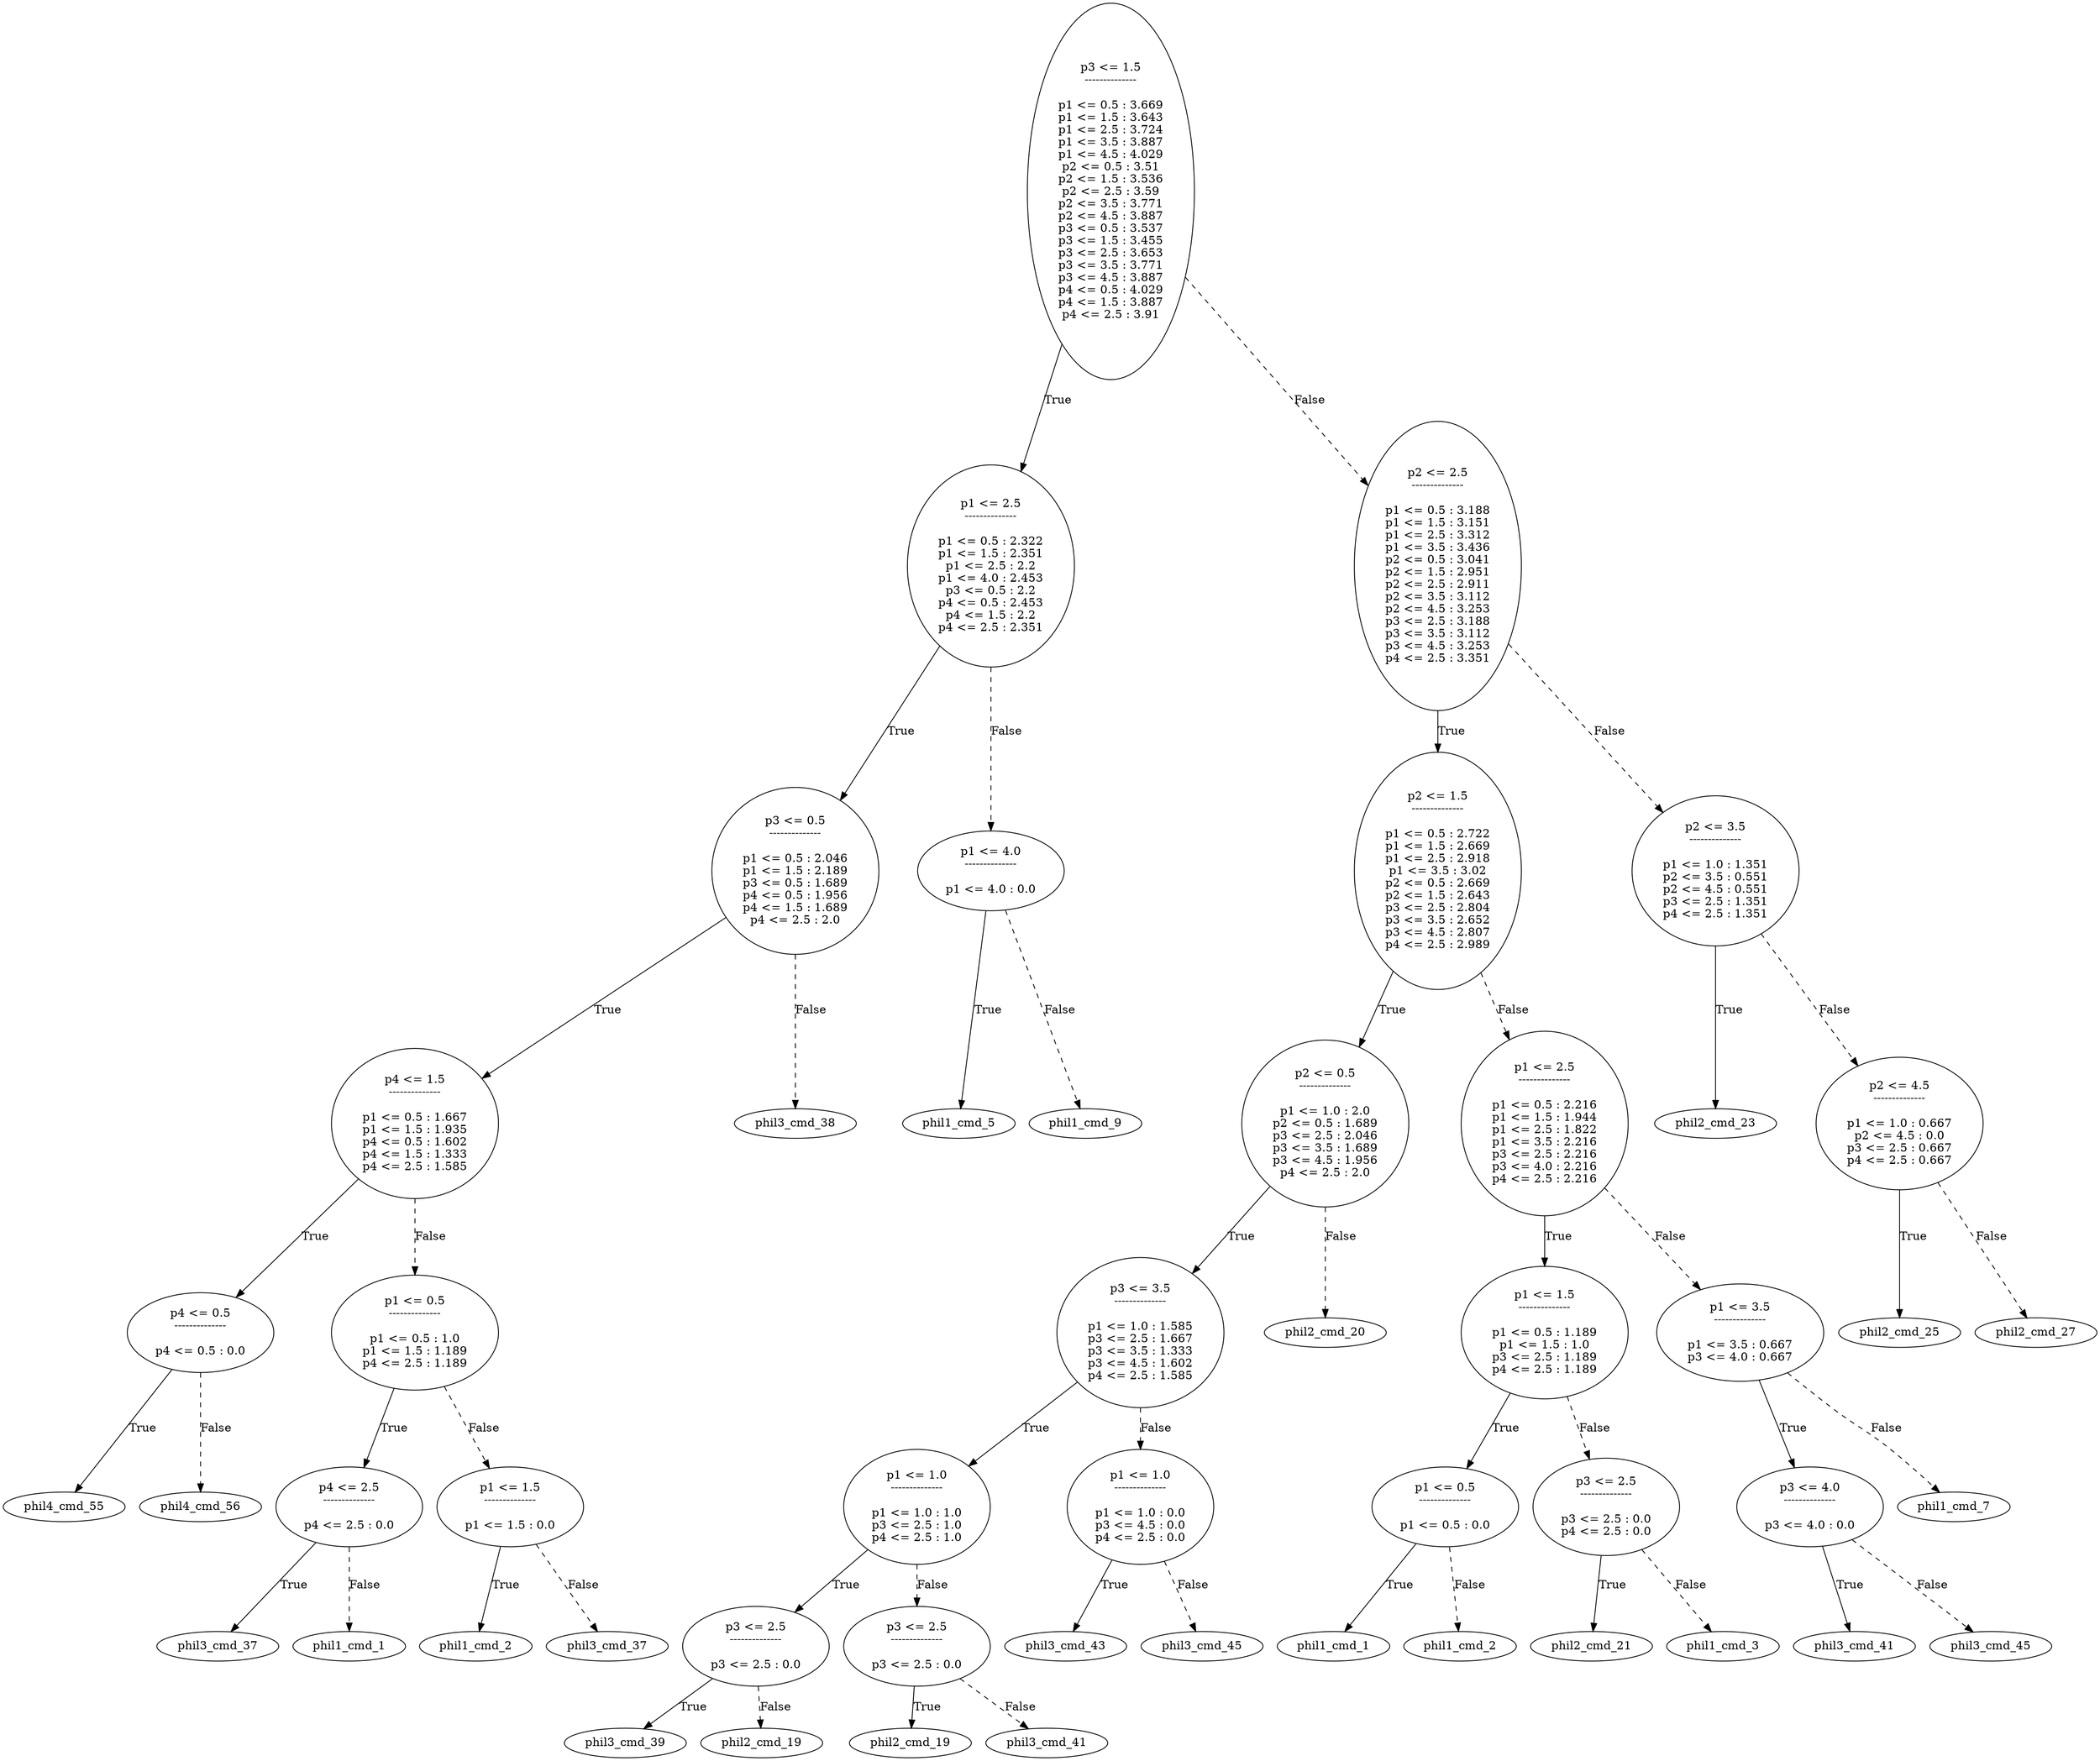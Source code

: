 digraph {
0 [label="p3 <= 1.5
--------------

p1 <= 0.5 : 3.669
p1 <= 1.5 : 3.643
p1 <= 2.5 : 3.724
p1 <= 3.5 : 3.887
p1 <= 4.5 : 4.029
p2 <= 0.5 : 3.51
p2 <= 1.5 : 3.536
p2 <= 2.5 : 3.59
p2 <= 3.5 : 3.771
p2 <= 4.5 : 3.887
p3 <= 0.5 : 3.537
p3 <= 1.5 : 3.455
p3 <= 2.5 : 3.653
p3 <= 3.5 : 3.771
p3 <= 4.5 : 3.887
p4 <= 0.5 : 4.029
p4 <= 1.5 : 3.887
p4 <= 2.5 : 3.91"];
1 [label="p1 <= 2.5
--------------

p1 <= 0.5 : 2.322
p1 <= 1.5 : 2.351
p1 <= 2.5 : 2.2
p1 <= 4.0 : 2.453
p3 <= 0.5 : 2.2
p4 <= 0.5 : 2.453
p4 <= 1.5 : 2.2
p4 <= 2.5 : 2.351"];
2 [label="p3 <= 0.5
--------------

p1 <= 0.5 : 2.046
p1 <= 1.5 : 2.189
p3 <= 0.5 : 1.689
p4 <= 0.5 : 1.956
p4 <= 1.5 : 1.689
p4 <= 2.5 : 2.0"];
3 [label="p4 <= 1.5
--------------

p1 <= 0.5 : 1.667
p1 <= 1.5 : 1.935
p4 <= 0.5 : 1.602
p4 <= 1.5 : 1.333
p4 <= 2.5 : 1.585"];
4 [label="p4 <= 0.5
--------------

p4 <= 0.5 : 0.0"];
5 [label="phil4_cmd_55"];
4 -> 5 [label="True"];
6 [label="phil4_cmd_56"];
4 -> 6 [style="dashed", label="False"];
3 -> 4 [label="True"];
7 [label="p1 <= 0.5
--------------

p1 <= 0.5 : 1.0
p1 <= 1.5 : 1.189
p4 <= 2.5 : 1.189"];
8 [label="p4 <= 2.5
--------------

p4 <= 2.5 : 0.0"];
9 [label="phil3_cmd_37"];
8 -> 9 [label="True"];
10 [label="phil1_cmd_1"];
8 -> 10 [style="dashed", label="False"];
7 -> 8 [label="True"];
11 [label="p1 <= 1.5
--------------

p1 <= 1.5 : 0.0"];
12 [label="phil1_cmd_2"];
11 -> 12 [label="True"];
13 [label="phil3_cmd_37"];
11 -> 13 [style="dashed", label="False"];
7 -> 11 [style="dashed", label="False"];
3 -> 7 [style="dashed", label="False"];
2 -> 3 [label="True"];
14 [label="phil3_cmd_38"];
2 -> 14 [style="dashed", label="False"];
1 -> 2 [label="True"];
15 [label="p1 <= 4.0
--------------

p1 <= 4.0 : 0.0"];
16 [label="phil1_cmd_5"];
15 -> 16 [label="True"];
17 [label="phil1_cmd_9"];
15 -> 17 [style="dashed", label="False"];
1 -> 15 [style="dashed", label="False"];
0 -> 1 [label="True"];
18 [label="p2 <= 2.5
--------------

p1 <= 0.5 : 3.188
p1 <= 1.5 : 3.151
p1 <= 2.5 : 3.312
p1 <= 3.5 : 3.436
p2 <= 0.5 : 3.041
p2 <= 1.5 : 2.951
p2 <= 2.5 : 2.911
p2 <= 3.5 : 3.112
p2 <= 4.5 : 3.253
p3 <= 2.5 : 3.188
p3 <= 3.5 : 3.112
p3 <= 4.5 : 3.253
p4 <= 2.5 : 3.351"];
19 [label="p2 <= 1.5
--------------

p1 <= 0.5 : 2.722
p1 <= 1.5 : 2.669
p1 <= 2.5 : 2.918
p1 <= 3.5 : 3.02
p2 <= 0.5 : 2.669
p2 <= 1.5 : 2.643
p3 <= 2.5 : 2.804
p3 <= 3.5 : 2.652
p3 <= 4.5 : 2.807
p4 <= 2.5 : 2.989"];
20 [label="p2 <= 0.5
--------------

p1 <= 1.0 : 2.0
p2 <= 0.5 : 1.689
p3 <= 2.5 : 2.046
p3 <= 3.5 : 1.689
p3 <= 4.5 : 1.956
p4 <= 2.5 : 2.0"];
21 [label="p3 <= 3.5
--------------

p1 <= 1.0 : 1.585
p3 <= 2.5 : 1.667
p3 <= 3.5 : 1.333
p3 <= 4.5 : 1.602
p4 <= 2.5 : 1.585"];
22 [label="p1 <= 1.0
--------------

p1 <= 1.0 : 1.0
p3 <= 2.5 : 1.0
p4 <= 2.5 : 1.0"];
23 [label="p3 <= 2.5
--------------

p3 <= 2.5 : 0.0"];
24 [label="phil3_cmd_39"];
23 -> 24 [label="True"];
25 [label="phil2_cmd_19"];
23 -> 25 [style="dashed", label="False"];
22 -> 23 [label="True"];
26 [label="p3 <= 2.5
--------------

p3 <= 2.5 : 0.0"];
27 [label="phil2_cmd_19"];
26 -> 27 [label="True"];
28 [label="phil3_cmd_41"];
26 -> 28 [style="dashed", label="False"];
22 -> 26 [style="dashed", label="False"];
21 -> 22 [label="True"];
29 [label="p1 <= 1.0
--------------

p1 <= 1.0 : 0.0
p3 <= 4.5 : 0.0
p4 <= 2.5 : 0.0"];
30 [label="phil3_cmd_43"];
29 -> 30 [label="True"];
31 [label="phil3_cmd_45"];
29 -> 31 [style="dashed", label="False"];
21 -> 29 [style="dashed", label="False"];
20 -> 21 [label="True"];
32 [label="phil2_cmd_20"];
20 -> 32 [style="dashed", label="False"];
19 -> 20 [label="True"];
33 [label="p1 <= 2.5
--------------

p1 <= 0.5 : 2.216
p1 <= 1.5 : 1.944
p1 <= 2.5 : 1.822
p1 <= 3.5 : 2.216
p3 <= 2.5 : 2.216
p3 <= 4.0 : 2.216
p4 <= 2.5 : 2.216"];
34 [label="p1 <= 1.5
--------------

p1 <= 0.5 : 1.189
p1 <= 1.5 : 1.0
p3 <= 2.5 : 1.189
p4 <= 2.5 : 1.189"];
35 [label="p1 <= 0.5
--------------

p1 <= 0.5 : 0.0"];
36 [label="phil1_cmd_1"];
35 -> 36 [label="True"];
37 [label="phil1_cmd_2"];
35 -> 37 [style="dashed", label="False"];
34 -> 35 [label="True"];
38 [label="p3 <= 2.5
--------------

p3 <= 2.5 : 0.0
p4 <= 2.5 : 0.0"];
39 [label="phil2_cmd_21"];
38 -> 39 [label="True"];
40 [label="phil1_cmd_3"];
38 -> 40 [style="dashed", label="False"];
34 -> 38 [style="dashed", label="False"];
33 -> 34 [label="True"];
41 [label="p1 <= 3.5
--------------

p1 <= 3.5 : 0.667
p3 <= 4.0 : 0.667"];
42 [label="p3 <= 4.0
--------------

p3 <= 4.0 : 0.0"];
43 [label="phil3_cmd_41"];
42 -> 43 [label="True"];
44 [label="phil3_cmd_45"];
42 -> 44 [style="dashed", label="False"];
41 -> 42 [label="True"];
45 [label="phil1_cmd_7"];
41 -> 45 [style="dashed", label="False"];
33 -> 41 [style="dashed", label="False"];
19 -> 33 [style="dashed", label="False"];
18 -> 19 [label="True"];
46 [label="p2 <= 3.5
--------------

p1 <= 1.0 : 1.351
p2 <= 3.5 : 0.551
p2 <= 4.5 : 0.551
p3 <= 2.5 : 1.351
p4 <= 2.5 : 1.351"];
47 [label="phil2_cmd_23"];
46 -> 47 [label="True"];
48 [label="p2 <= 4.5
--------------

p1 <= 1.0 : 0.667
p2 <= 4.5 : 0.0
p3 <= 2.5 : 0.667
p4 <= 2.5 : 0.667"];
49 [label="phil2_cmd_25"];
48 -> 49 [label="True"];
50 [label="phil2_cmd_27"];
48 -> 50 [style="dashed", label="False"];
46 -> 48 [style="dashed", label="False"];
18 -> 46 [style="dashed", label="False"];
0 -> 18 [style="dashed", label="False"];

}